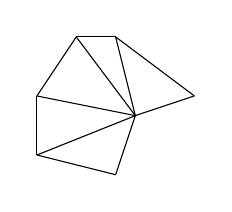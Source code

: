 \begin{tikzpicture}
	\begin{pgfonlayer}{nodelayer}
		\node [style=none] (3) at (-0.75, -1) {};
		\node [style=none] (4) at (0.25, -1.25) {};
		\node [style=none] (5) at (1.25, -0.25) {};
		\node [style=none] (6) at (0.25, 0.5) {};
		\node [style=none] (7) at (-0.25, 0.5) {};
		\node [style=none] (11) at (-0.75, -0.25) {};
		\node [style=none] (12) at (0.5, -0.5) {};
	\end{pgfonlayer}
	\begin{pgfonlayer}{edgelayer}
		\draw (3.center) to (4.center);
		\draw (5.center) to (6.center);
		\draw (6.center) to (7.center);
		\draw (3.center) to (11.center);
		\draw (11.center) to (7.center);
		\draw (12.center) to (4.center);
		\draw (12.center) to (5.center);
		\draw (3.center) to (12.center);
		\draw (12.center) to (11.center);
		\draw (7.center) to (12.center);
		\draw (6.center) to (12.center);
	\end{pgfonlayer}
\end{tikzpicture}
